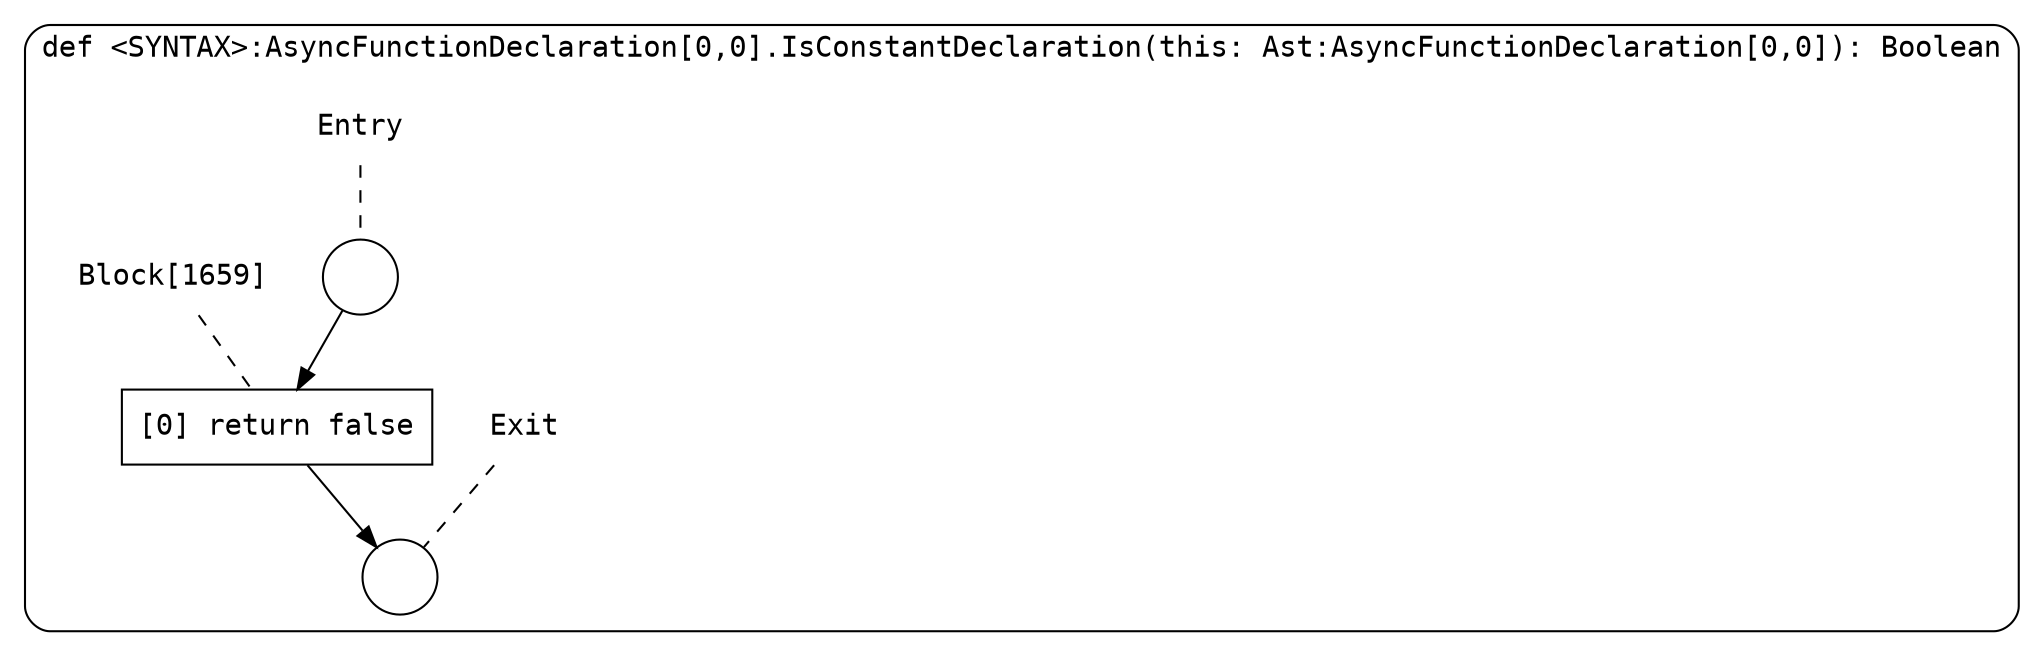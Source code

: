 digraph {
  graph [fontname = "Consolas"]
  node [fontname = "Consolas"]
  edge [fontname = "Consolas"]
  subgraph cluster249 {
    label = "def <SYNTAX>:AsyncFunctionDeclaration[0,0].IsConstantDeclaration(this: Ast:AsyncFunctionDeclaration[0,0]): Boolean"
    style = rounded
    cluster249_entry_name [shape=none, label=<<font color="black">Entry</font>>]
    cluster249_entry_name -> cluster249_entry [arrowhead=none, color="black", style=dashed]
    cluster249_entry [shape=circle label=" " color="black" fillcolor="white" style=filled]
    cluster249_entry -> node1659 [color="black"]
    cluster249_exit_name [shape=none, label=<<font color="black">Exit</font>>]
    cluster249_exit_name -> cluster249_exit [arrowhead=none, color="black", style=dashed]
    cluster249_exit [shape=circle label=" " color="black" fillcolor="white" style=filled]
    node1659_name [shape=none, label=<<font color="black">Block[1659]</font>>]
    node1659_name -> node1659 [arrowhead=none, color="black", style=dashed]
    node1659 [shape=box, label=<<font color="black">[0] return false<BR ALIGN="LEFT"/></font>> color="black" fillcolor="white", style=filled]
    node1659 -> cluster249_exit [color="black"]
  }
}